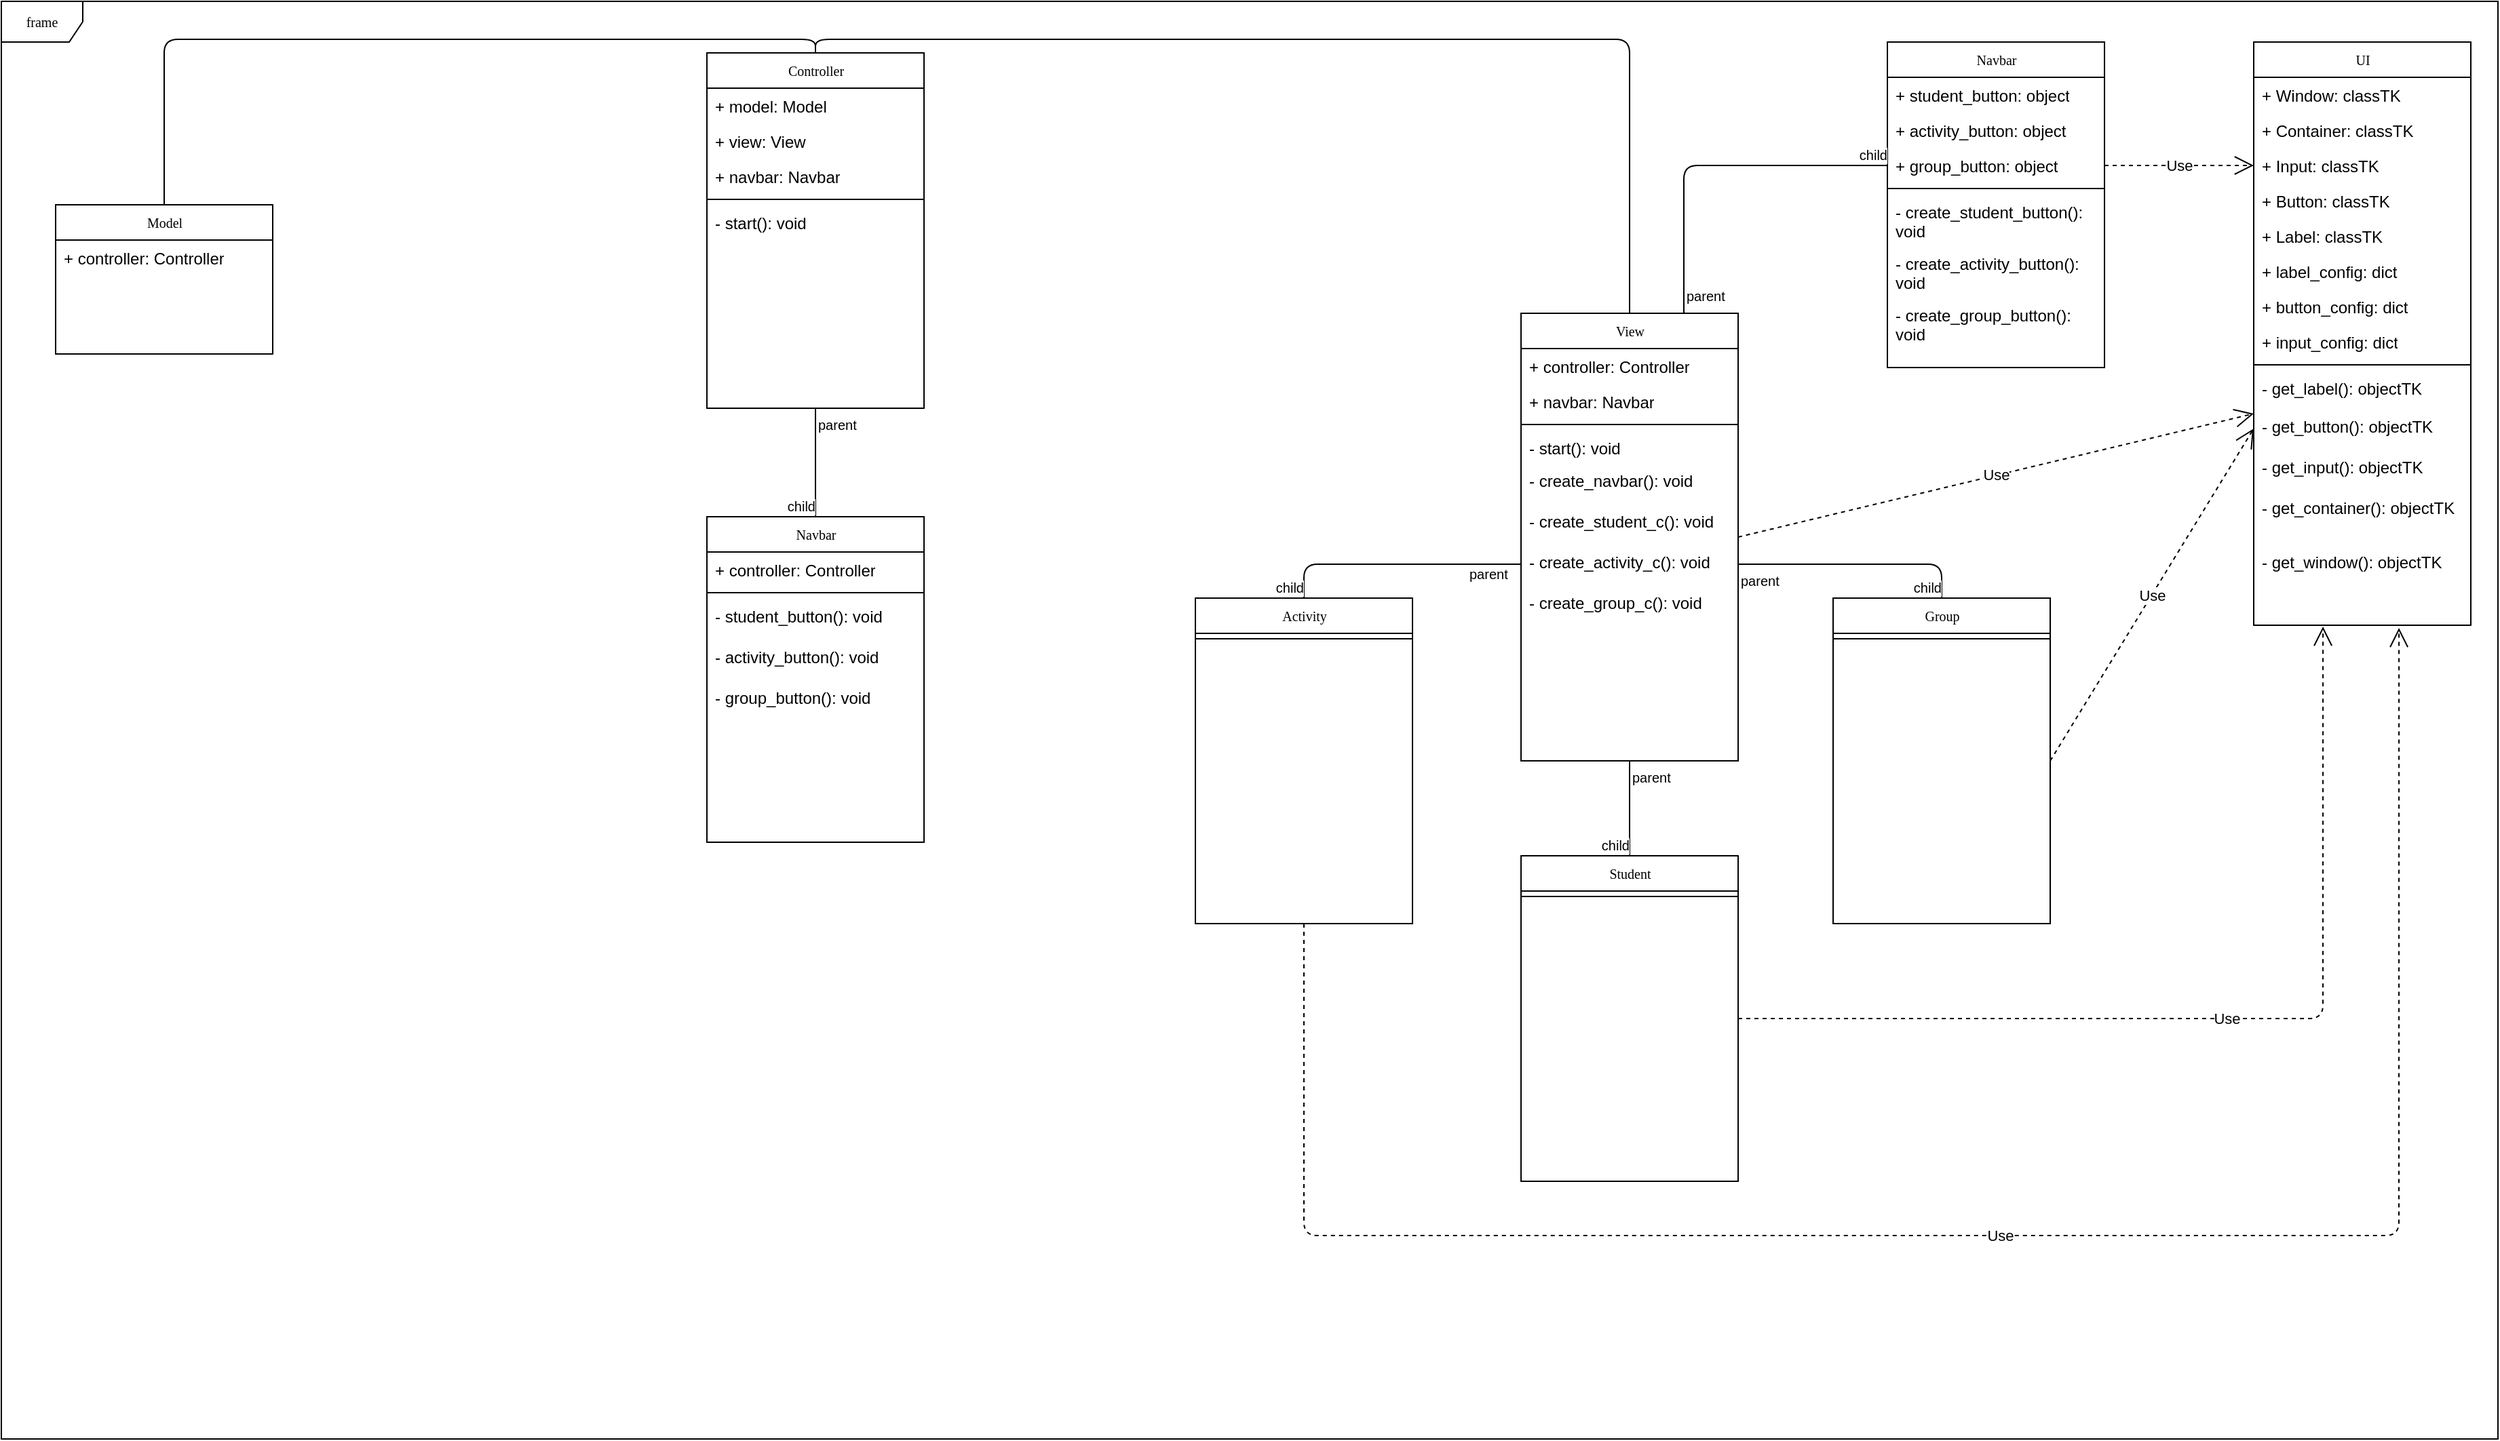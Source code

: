 <mxfile version="12.1.9" type="device" pages="1"><diagram name="Page-1" id="c4acf3e9-155e-7222-9cf6-157b1a14988f"><mxGraphModel dx="2103" dy="569" grid="1" gridSize="10" guides="1" tooltips="1" connect="1" arrows="1" fold="1" page="1" pageScale="1" pageWidth="850" pageHeight="1100" background="#ffffff" math="0" shadow="0"><root><mxCell id="0"/><mxCell id="1" parent="0"/><mxCell id="17acba5748e5396b-1" value="frame" style="shape=umlFrame;whiteSpace=wrap;html=1;rounded=0;shadow=0;comic=0;labelBackgroundColor=none;strokeColor=#000000;strokeWidth=1;fillColor=#ffffff;fontFamily=Verdana;fontSize=10;fontColor=#000000;align=center;" parent="1" vertex="1"><mxGeometry x="-40" y="20" width="1840" height="1060" as="geometry"/></mxCell><mxCell id="5d2195bd80daf111-40" style="edgeStyle=orthogonalEdgeStyle;rounded=0;html=1;dashed=1;labelBackgroundColor=none;startFill=0;endArrow=open;endFill=0;endSize=10;fontFamily=Verdana;fontSize=10;" parent="1" edge="1"><mxGeometry relative="1" as="geometry"><Array as="points"/><mxPoint x="730" y="814" as="sourcePoint"/></mxGeometry></mxCell><mxCell id="17acba5748e5396b-20" value="Controller" style="swimlane;html=1;fontStyle=0;childLayout=stackLayout;horizontal=1;startSize=26;fillColor=none;horizontalStack=0;resizeParent=1;resizeLast=0;collapsible=1;marginBottom=0;swimlaneFillColor=#ffffff;rounded=0;shadow=0;comic=0;labelBackgroundColor=none;strokeColor=#000000;strokeWidth=1;fontFamily=Verdana;fontSize=10;fontColor=#000000;align=center;" parent="1" vertex="1"><mxGeometry x="480" y="58" width="160" height="262" as="geometry"/></mxCell><mxCell id="17acba5748e5396b-21" value="&lt;div&gt;+ model: Model&lt;br&gt;&lt;/div&gt;" style="text;html=1;strokeColor=none;fillColor=none;align=left;verticalAlign=top;spacingLeft=4;spacingRight=4;whiteSpace=wrap;overflow=hidden;rotatable=0;points=[[0,0.5],[1,0.5]];portConstraint=eastwest;" parent="17acba5748e5396b-20" vertex="1"><mxGeometry y="26" width="160" height="26" as="geometry"/></mxCell><mxCell id="17acba5748e5396b-26" value="+ view: View" style="text;html=1;strokeColor=none;fillColor=none;align=left;verticalAlign=top;spacingLeft=4;spacingRight=4;whiteSpace=wrap;overflow=hidden;rotatable=0;points=[[0,0.5],[1,0.5]];portConstraint=eastwest;" parent="17acba5748e5396b-20" vertex="1"><mxGeometry y="52" width="160" height="26" as="geometry"/></mxCell><mxCell id="qhEBgegwpfxJRM2708Rf-50" value="+ navbar: Navbar" style="text;html=1;strokeColor=none;fillColor=none;align=left;verticalAlign=top;spacingLeft=4;spacingRight=4;whiteSpace=wrap;overflow=hidden;rotatable=0;points=[[0,0.5],[1,0.5]];portConstraint=eastwest;" vertex="1" parent="17acba5748e5396b-20"><mxGeometry y="78" width="160" height="26" as="geometry"/></mxCell><mxCell id="pQQsOYN_YkE37cN02pYI-5" value="" style="line;strokeWidth=1;fillColor=none;align=left;verticalAlign=middle;spacingTop=-1;spacingLeft=3;spacingRight=3;rotatable=0;labelPosition=right;points=[];portConstraint=eastwest;" parent="17acba5748e5396b-20" vertex="1"><mxGeometry y="104" width="160" height="8" as="geometry"/></mxCell><mxCell id="17acba5748e5396b-24" value="- start(): void" style="text;html=1;strokeColor=none;fillColor=none;align=left;verticalAlign=top;spacingLeft=4;spacingRight=4;whiteSpace=wrap;overflow=hidden;rotatable=0;points=[[0,0.5],[1,0.5]];portConstraint=eastwest;" parent="17acba5748e5396b-20" vertex="1"><mxGeometry y="112" width="160" height="26" as="geometry"/></mxCell><mxCell id="5d2195bd80daf111-41" style="edgeStyle=orthogonalEdgeStyle;rounded=0;html=1;dashed=1;labelBackgroundColor=none;startFill=0;endArrow=open;endFill=0;endSize=10;fontFamily=Verdana;fontSize=10;" parent="1" edge="1"><mxGeometry relative="1" as="geometry"><Array as="points"/><mxPoint x="730" y="603" as="sourcePoint"/></mxGeometry></mxCell><mxCell id="pQQsOYN_YkE37cN02pYI-1" value="Model" style="swimlane;html=1;fontStyle=0;childLayout=stackLayout;horizontal=1;startSize=26;fillColor=none;horizontalStack=0;resizeParent=1;resizeLast=0;collapsible=1;marginBottom=0;swimlaneFillColor=#ffffff;rounded=0;shadow=0;comic=0;labelBackgroundColor=none;strokeColor=#000000;strokeWidth=1;fontFamily=Verdana;fontSize=10;fontColor=#000000;align=center;" parent="1" vertex="1"><mxGeometry y="170" width="160" height="110" as="geometry"/></mxCell><mxCell id="pQQsOYN_YkE37cN02pYI-2" value="+ controller: Controller" style="text;html=1;strokeColor=none;fillColor=none;align=left;verticalAlign=top;spacingLeft=4;spacingRight=4;whiteSpace=wrap;overflow=hidden;rotatable=0;points=[[0,0.5],[1,0.5]];portConstraint=eastwest;" parent="pQQsOYN_YkE37cN02pYI-1" vertex="1"><mxGeometry y="26" width="160" height="26" as="geometry"/></mxCell><mxCell id="pQQsOYN_YkE37cN02pYI-6" value="View" style="swimlane;html=1;fontStyle=0;childLayout=stackLayout;horizontal=1;startSize=26;fillColor=none;horizontalStack=0;resizeParent=1;resizeLast=0;collapsible=1;marginBottom=0;swimlaneFillColor=#ffffff;rounded=0;shadow=0;comic=0;labelBackgroundColor=none;strokeColor=#000000;strokeWidth=1;fontFamily=Verdana;fontSize=10;fontColor=#000000;align=center;" parent="1" vertex="1"><mxGeometry x="1080" y="250" width="160" height="330" as="geometry"/></mxCell><mxCell id="pQQsOYN_YkE37cN02pYI-7" value="+ controller: Controller" style="text;html=1;strokeColor=none;fillColor=none;align=left;verticalAlign=top;spacingLeft=4;spacingRight=4;whiteSpace=wrap;overflow=hidden;rotatable=0;points=[[0,0.5],[1,0.5]];portConstraint=eastwest;" parent="pQQsOYN_YkE37cN02pYI-6" vertex="1"><mxGeometry y="26" width="160" height="26" as="geometry"/></mxCell><mxCell id="qhEBgegwpfxJRM2708Rf-30" value="+ navbar: Navbar" style="text;html=1;strokeColor=none;fillColor=none;align=left;verticalAlign=top;spacingLeft=4;spacingRight=4;whiteSpace=wrap;overflow=hidden;rotatable=0;points=[[0,0.5],[1,0.5]];portConstraint=eastwest;" vertex="1" parent="pQQsOYN_YkE37cN02pYI-6"><mxGeometry y="52" width="160" height="26" as="geometry"/></mxCell><mxCell id="qhEBgegwpfxJRM2708Rf-35" value="" style="line;strokeWidth=1;fillColor=none;align=left;verticalAlign=middle;spacingTop=-1;spacingLeft=3;spacingRight=3;rotatable=0;labelPosition=right;points=[];portConstraint=eastwest;" vertex="1" parent="pQQsOYN_YkE37cN02pYI-6"><mxGeometry y="78" width="160" height="8" as="geometry"/></mxCell><mxCell id="qhEBgegwpfxJRM2708Rf-36" value="- start(): void" style="text;html=1;strokeColor=none;fillColor=none;align=left;verticalAlign=top;spacingLeft=4;spacingRight=4;whiteSpace=wrap;overflow=hidden;rotatable=0;points=[[0,0.5],[1,0.5]];portConstraint=eastwest;" vertex="1" parent="pQQsOYN_YkE37cN02pYI-6"><mxGeometry y="86" width="160" height="24" as="geometry"/></mxCell><mxCell id="qhEBgegwpfxJRM2708Rf-31" value="- create_navbar(): void" style="text;html=1;strokeColor=none;fillColor=none;align=left;verticalAlign=top;spacingLeft=4;spacingRight=4;whiteSpace=wrap;overflow=hidden;rotatable=0;points=[[0,0.5],[1,0.5]];portConstraint=eastwest;" vertex="1" parent="pQQsOYN_YkE37cN02pYI-6"><mxGeometry y="110" width="160" height="30" as="geometry"/></mxCell><mxCell id="qhEBgegwpfxJRM2708Rf-80" value="- create_student_c(): void" style="text;html=1;strokeColor=none;fillColor=none;align=left;verticalAlign=top;spacingLeft=4;spacingRight=4;whiteSpace=wrap;overflow=hidden;rotatable=0;points=[[0,0.5],[1,0.5]];portConstraint=eastwest;" vertex="1" parent="pQQsOYN_YkE37cN02pYI-6"><mxGeometry y="140" width="160" height="30" as="geometry"/></mxCell><mxCell id="qhEBgegwpfxJRM2708Rf-77" value="- create_activity_c(): void" style="text;html=1;strokeColor=none;fillColor=none;align=left;verticalAlign=top;spacingLeft=4;spacingRight=4;whiteSpace=wrap;overflow=hidden;rotatable=0;points=[[0,0.5],[1,0.5]];portConstraint=eastwest;" vertex="1" parent="pQQsOYN_YkE37cN02pYI-6"><mxGeometry y="170" width="160" height="30" as="geometry"/></mxCell><mxCell id="qhEBgegwpfxJRM2708Rf-81" value="- create_group_c(): void" style="text;html=1;strokeColor=none;fillColor=none;align=left;verticalAlign=top;spacingLeft=4;spacingRight=4;whiteSpace=wrap;overflow=hidden;rotatable=0;points=[[0,0.5],[1,0.5]];portConstraint=eastwest;" vertex="1" parent="pQQsOYN_YkE37cN02pYI-6"><mxGeometry y="200" width="160" height="30" as="geometry"/></mxCell><mxCell id="pQQsOYN_YkE37cN02pYI-20" value="" style="endArrow=none;html=1;edgeStyle=orthogonalEdgeStyle;entryX=0.5;entryY=0;entryDx=0;entryDy=0;exitX=0.5;exitY=0;exitDx=0;exitDy=0;" parent="1" source="17acba5748e5396b-20" target="pQQsOYN_YkE37cN02pYI-1" edge="1"><mxGeometry relative="1" as="geometry"><mxPoint x="100" y="210" as="sourcePoint"/><mxPoint x="200" y="220" as="targetPoint"/></mxGeometry></mxCell><mxCell id="pQQsOYN_YkE37cN02pYI-23" value="" style="endArrow=none;html=1;edgeStyle=orthogonalEdgeStyle;exitX=0.5;exitY=0;exitDx=0;exitDy=0;entryX=0.5;entryY=0;entryDx=0;entryDy=0;" parent="1" source="17acba5748e5396b-20" target="pQQsOYN_YkE37cN02pYI-6" edge="1"><mxGeometry relative="1" as="geometry"><mxPoint x="170" y="200" as="sourcePoint"/><mxPoint x="330" y="200" as="targetPoint"/></mxGeometry></mxCell><mxCell id="qhEBgegwpfxJRM2708Rf-2" value="Navbar" style="swimlane;html=1;fontStyle=0;childLayout=stackLayout;horizontal=1;startSize=26;fillColor=none;horizontalStack=0;resizeParent=1;resizeLast=0;collapsible=1;marginBottom=0;swimlaneFillColor=#ffffff;rounded=0;shadow=0;comic=0;labelBackgroundColor=none;strokeColor=#000000;strokeWidth=1;fontFamily=Verdana;fontSize=10;fontColor=#000000;align=center;" vertex="1" parent="1"><mxGeometry x="1350" y="50" width="160" height="240" as="geometry"/></mxCell><mxCell id="qhEBgegwpfxJRM2708Rf-3" value="&lt;div&gt;+ student_button: object&lt;/div&gt;" style="text;html=1;strokeColor=none;fillColor=none;align=left;verticalAlign=top;spacingLeft=4;spacingRight=4;whiteSpace=wrap;overflow=hidden;rotatable=0;points=[[0,0.5],[1,0.5]];portConstraint=eastwest;" vertex="1" parent="qhEBgegwpfxJRM2708Rf-2"><mxGeometry y="26" width="160" height="26" as="geometry"/></mxCell><mxCell id="qhEBgegwpfxJRM2708Rf-4" value="&lt;div&gt;+ activity_button: object&lt;/div&gt;" style="text;html=1;strokeColor=none;fillColor=none;align=left;verticalAlign=top;spacingLeft=4;spacingRight=4;whiteSpace=wrap;overflow=hidden;rotatable=0;points=[[0,0.5],[1,0.5]];portConstraint=eastwest;" vertex="1" parent="qhEBgegwpfxJRM2708Rf-2"><mxGeometry y="52" width="160" height="26" as="geometry"/></mxCell><mxCell id="qhEBgegwpfxJRM2708Rf-5" value="&lt;div&gt;+ group_button: object&lt;/div&gt;" style="text;html=1;strokeColor=none;fillColor=none;align=left;verticalAlign=top;spacingLeft=4;spacingRight=4;whiteSpace=wrap;overflow=hidden;rotatable=0;points=[[0,0.5],[1,0.5]];portConstraint=eastwest;" vertex="1" parent="qhEBgegwpfxJRM2708Rf-2"><mxGeometry y="78" width="160" height="26" as="geometry"/></mxCell><mxCell id="qhEBgegwpfxJRM2708Rf-6" value="" style="line;strokeWidth=1;fillColor=none;align=left;verticalAlign=middle;spacingTop=-1;spacingLeft=3;spacingRight=3;rotatable=0;labelPosition=right;points=[];portConstraint=eastwest;" vertex="1" parent="qhEBgegwpfxJRM2708Rf-2"><mxGeometry y="104" width="160" height="8" as="geometry"/></mxCell><mxCell id="qhEBgegwpfxJRM2708Rf-7" value="- create_student_button(): void" style="text;html=1;strokeColor=none;fillColor=none;align=left;verticalAlign=top;spacingLeft=4;spacingRight=4;whiteSpace=wrap;overflow=hidden;rotatable=0;points=[[0,0.5],[1,0.5]];portConstraint=eastwest;" vertex="1" parent="qhEBgegwpfxJRM2708Rf-2"><mxGeometry y="112" width="160" height="38" as="geometry"/></mxCell><mxCell id="qhEBgegwpfxJRM2708Rf-8" value="- create_activity_button(): void" style="text;html=1;strokeColor=none;fillColor=none;align=left;verticalAlign=top;spacingLeft=4;spacingRight=4;whiteSpace=wrap;overflow=hidden;rotatable=0;points=[[0,0.5],[1,0.5]];portConstraint=eastwest;" vertex="1" parent="qhEBgegwpfxJRM2708Rf-2"><mxGeometry y="150" width="160" height="38" as="geometry"/></mxCell><mxCell id="qhEBgegwpfxJRM2708Rf-9" value="- create_group_button(): void" style="text;html=1;strokeColor=none;fillColor=none;align=left;verticalAlign=top;spacingLeft=4;spacingRight=4;whiteSpace=wrap;overflow=hidden;rotatable=0;points=[[0,0.5],[1,0.5]];portConstraint=eastwest;" vertex="1" parent="qhEBgegwpfxJRM2708Rf-2"><mxGeometry y="188" width="160" height="38" as="geometry"/></mxCell><mxCell id="qhEBgegwpfxJRM2708Rf-10" value="" style="endArrow=none;html=1;edgeStyle=orthogonalEdgeStyle;exitX=0.75;exitY=0;exitDx=0;exitDy=0;entryX=0;entryY=0.5;entryDx=0;entryDy=0;" edge="1" parent="1" source="pQQsOYN_YkE37cN02pYI-6" target="qhEBgegwpfxJRM2708Rf-5"><mxGeometry relative="1" as="geometry"><mxPoint x="370" y="300" as="sourcePoint"/><mxPoint x="530" y="300" as="targetPoint"/></mxGeometry></mxCell><mxCell id="qhEBgegwpfxJRM2708Rf-11" value="parent" style="resizable=0;html=1;align=left;verticalAlign=bottom;labelBackgroundColor=#ffffff;fontSize=10;" connectable="0" vertex="1" parent="qhEBgegwpfxJRM2708Rf-10"><mxGeometry x="-1" relative="1" as="geometry"><mxPoint y="-5" as="offset"/></mxGeometry></mxCell><mxCell id="qhEBgegwpfxJRM2708Rf-12" value="child" style="resizable=0;html=1;align=right;verticalAlign=bottom;labelBackgroundColor=#ffffff;fontSize=10;" connectable="0" vertex="1" parent="qhEBgegwpfxJRM2708Rf-10"><mxGeometry x="1" relative="1" as="geometry"/></mxCell><mxCell id="qhEBgegwpfxJRM2708Rf-13" value="UI" style="swimlane;html=1;fontStyle=0;childLayout=stackLayout;horizontal=1;startSize=26;fillColor=none;horizontalStack=0;resizeParent=1;resizeLast=0;collapsible=1;marginBottom=0;swimlaneFillColor=#ffffff;rounded=0;shadow=0;comic=0;labelBackgroundColor=none;strokeColor=#000000;strokeWidth=1;fontFamily=Verdana;fontSize=10;fontColor=#000000;align=center;" vertex="1" parent="1"><mxGeometry x="1620" y="50" width="160" height="430" as="geometry"/></mxCell><mxCell id="qhEBgegwpfxJRM2708Rf-14" value="+ Window: class&lt;span class=&quot;tlid-translation translation&quot; lang=&quot;en&quot;&gt;&lt;span title=&quot;&quot; class=&quot;&quot;&gt;TK&lt;/span&gt;&lt;/span&gt;" style="text;html=1;strokeColor=none;fillColor=none;align=left;verticalAlign=top;spacingLeft=4;spacingRight=4;whiteSpace=wrap;overflow=hidden;rotatable=0;points=[[0,0.5],[1,0.5]];portConstraint=eastwest;" vertex="1" parent="qhEBgegwpfxJRM2708Rf-13"><mxGeometry y="26" width="160" height="26" as="geometry"/></mxCell><mxCell id="qhEBgegwpfxJRM2708Rf-16" value="+ Container: class&lt;span class=&quot;tlid-translation translation&quot; lang=&quot;en&quot;&gt;&lt;span title=&quot;&quot; class=&quot;&quot;&gt;TK&lt;/span&gt;&lt;/span&gt;" style="text;html=1;strokeColor=none;fillColor=none;align=left;verticalAlign=top;spacingLeft=4;spacingRight=4;whiteSpace=wrap;overflow=hidden;rotatable=0;points=[[0,0.5],[1,0.5]];portConstraint=eastwest;" vertex="1" parent="qhEBgegwpfxJRM2708Rf-13"><mxGeometry y="52" width="160" height="26" as="geometry"/></mxCell><mxCell id="qhEBgegwpfxJRM2708Rf-15" value="+ Input: class&lt;span class=&quot;tlid-translation translation&quot; lang=&quot;en&quot;&gt;&lt;span title=&quot;&quot; class=&quot;&quot;&gt;TK&lt;/span&gt;&lt;/span&gt;" style="text;html=1;strokeColor=none;fillColor=none;align=left;verticalAlign=top;spacingLeft=4;spacingRight=4;whiteSpace=wrap;overflow=hidden;rotatable=0;points=[[0,0.5],[1,0.5]];portConstraint=eastwest;" vertex="1" parent="qhEBgegwpfxJRM2708Rf-13"><mxGeometry y="78" width="160" height="26" as="geometry"/></mxCell><mxCell id="qhEBgegwpfxJRM2708Rf-17" value="+ Button: class&lt;span class=&quot;tlid-translation translation&quot; lang=&quot;en&quot;&gt;&lt;span title=&quot;&quot; class=&quot;&quot;&gt;TK&lt;/span&gt;&lt;/span&gt;" style="text;html=1;strokeColor=none;fillColor=none;align=left;verticalAlign=top;spacingLeft=4;spacingRight=4;whiteSpace=wrap;overflow=hidden;rotatable=0;points=[[0,0.5],[1,0.5]];portConstraint=eastwest;" vertex="1" parent="qhEBgegwpfxJRM2708Rf-13"><mxGeometry y="104" width="160" height="26" as="geometry"/></mxCell><mxCell id="qhEBgegwpfxJRM2708Rf-18" value="+ Label: class&lt;span class=&quot;tlid-translation translation&quot; lang=&quot;en&quot;&gt;&lt;span title=&quot;&quot; class=&quot;&quot;&gt;TK&lt;/span&gt;&lt;/span&gt;" style="text;html=1;strokeColor=none;fillColor=none;align=left;verticalAlign=top;spacingLeft=4;spacingRight=4;whiteSpace=wrap;overflow=hidden;rotatable=0;points=[[0,0.5],[1,0.5]];portConstraint=eastwest;" vertex="1" parent="qhEBgegwpfxJRM2708Rf-13"><mxGeometry y="130" width="160" height="26" as="geometry"/></mxCell><mxCell id="qhEBgegwpfxJRM2708Rf-19" value="+ label_config: dict" style="text;html=1;strokeColor=none;fillColor=none;align=left;verticalAlign=top;spacingLeft=4;spacingRight=4;whiteSpace=wrap;overflow=hidden;rotatable=0;points=[[0,0.5],[1,0.5]];portConstraint=eastwest;" vertex="1" parent="qhEBgegwpfxJRM2708Rf-13"><mxGeometry y="156" width="160" height="26" as="geometry"/></mxCell><mxCell id="qhEBgegwpfxJRM2708Rf-20" value="+ button_config: dict" style="text;html=1;strokeColor=none;fillColor=none;align=left;verticalAlign=top;spacingLeft=4;spacingRight=4;whiteSpace=wrap;overflow=hidden;rotatable=0;points=[[0,0.5],[1,0.5]];portConstraint=eastwest;" vertex="1" parent="qhEBgegwpfxJRM2708Rf-13"><mxGeometry y="182" width="160" height="26" as="geometry"/></mxCell><mxCell id="qhEBgegwpfxJRM2708Rf-21" value="+ input_config: dict" style="text;html=1;strokeColor=none;fillColor=none;align=left;verticalAlign=top;spacingLeft=4;spacingRight=4;whiteSpace=wrap;overflow=hidden;rotatable=0;points=[[0,0.5],[1,0.5]];portConstraint=eastwest;" vertex="1" parent="qhEBgegwpfxJRM2708Rf-13"><mxGeometry y="208" width="160" height="26" as="geometry"/></mxCell><mxCell id="qhEBgegwpfxJRM2708Rf-22" value="" style="line;strokeWidth=1;fillColor=none;align=left;verticalAlign=middle;spacingTop=-1;spacingLeft=3;spacingRight=3;rotatable=0;labelPosition=right;points=[];portConstraint=eastwest;" vertex="1" parent="qhEBgegwpfxJRM2708Rf-13"><mxGeometry y="234" width="160" height="8" as="geometry"/></mxCell><mxCell id="qhEBgegwpfxJRM2708Rf-23" value="- get_label(): objectTK" style="text;html=1;strokeColor=none;fillColor=none;align=left;verticalAlign=top;spacingLeft=4;spacingRight=4;whiteSpace=wrap;overflow=hidden;rotatable=0;points=[[0,0.5],[1,0.5]];portConstraint=eastwest;" vertex="1" parent="qhEBgegwpfxJRM2708Rf-13"><mxGeometry y="242" width="160" height="28" as="geometry"/></mxCell><mxCell id="qhEBgegwpfxJRM2708Rf-24" value="- get_button(): objectTK" style="text;html=1;strokeColor=none;fillColor=none;align=left;verticalAlign=top;spacingLeft=4;spacingRight=4;whiteSpace=wrap;overflow=hidden;rotatable=0;points=[[0,0.5],[1,0.5]];portConstraint=eastwest;" vertex="1" parent="qhEBgegwpfxJRM2708Rf-13"><mxGeometry y="270" width="160" height="30" as="geometry"/></mxCell><mxCell id="qhEBgegwpfxJRM2708Rf-25" value="- get_input(): objectTK" style="text;html=1;strokeColor=none;fillColor=none;align=left;verticalAlign=top;spacingLeft=4;spacingRight=4;whiteSpace=wrap;overflow=hidden;rotatable=0;points=[[0,0.5],[1,0.5]];portConstraint=eastwest;" vertex="1" parent="qhEBgegwpfxJRM2708Rf-13"><mxGeometry y="300" width="160" height="30" as="geometry"/></mxCell><mxCell id="qhEBgegwpfxJRM2708Rf-26" value="- get_container(): objectTK" style="text;html=1;strokeColor=none;fillColor=none;align=left;verticalAlign=top;spacingLeft=4;spacingRight=4;whiteSpace=wrap;overflow=hidden;rotatable=0;points=[[0,0.5],[1,0.5]];portConstraint=eastwest;" vertex="1" parent="qhEBgegwpfxJRM2708Rf-13"><mxGeometry y="330" width="160" height="40" as="geometry"/></mxCell><mxCell id="qhEBgegwpfxJRM2708Rf-27" value="- get_window(): objectTK" style="text;html=1;strokeColor=none;fillColor=none;align=left;verticalAlign=top;spacingLeft=4;spacingRight=4;whiteSpace=wrap;overflow=hidden;rotatable=0;points=[[0,0.5],[1,0.5]];portConstraint=eastwest;" vertex="1" parent="qhEBgegwpfxJRM2708Rf-13"><mxGeometry y="370" width="160" height="60" as="geometry"/></mxCell><mxCell id="qhEBgegwpfxJRM2708Rf-28" value="Use" style="endArrow=open;endSize=12;dashed=1;html=1;exitX=1;exitY=0.5;exitDx=0;exitDy=0;entryX=0;entryY=0.133;entryDx=0;entryDy=0;entryPerimeter=0;" edge="1" parent="1" source="pQQsOYN_YkE37cN02pYI-6" target="qhEBgegwpfxJRM2708Rf-24"><mxGeometry width="160" relative="1" as="geometry"><mxPoint x="1030" y="400" as="sourcePoint"/><mxPoint x="1629" y="266" as="targetPoint"/></mxGeometry></mxCell><mxCell id="qhEBgegwpfxJRM2708Rf-29" value="Use" style="endArrow=open;endSize=12;dashed=1;html=1;exitX=1;exitY=0.5;exitDx=0;exitDy=0;entryX=0;entryY=0.5;entryDx=0;entryDy=0;" edge="1" parent="1" source="qhEBgegwpfxJRM2708Rf-5" target="qhEBgegwpfxJRM2708Rf-15"><mxGeometry width="160" relative="1" as="geometry"><mxPoint x="1400" y="175" as="sourcePoint"/><mxPoint x="1533.08" y="224" as="targetPoint"/></mxGeometry></mxCell><mxCell id="qhEBgegwpfxJRM2708Rf-37" value="Navbar" style="swimlane;html=1;fontStyle=0;childLayout=stackLayout;horizontal=1;startSize=26;fillColor=none;horizontalStack=0;resizeParent=1;resizeLast=0;collapsible=1;marginBottom=0;swimlaneFillColor=#ffffff;rounded=0;shadow=0;comic=0;labelBackgroundColor=none;strokeColor=#000000;strokeWidth=1;fontFamily=Verdana;fontSize=10;fontColor=#000000;align=center;" vertex="1" parent="1"><mxGeometry x="480" y="400" width="160" height="240" as="geometry"/></mxCell><mxCell id="qhEBgegwpfxJRM2708Rf-38" value="&lt;div&gt;+ controller: Controller&lt;/div&gt;" style="text;html=1;strokeColor=none;fillColor=none;align=left;verticalAlign=top;spacingLeft=4;spacingRight=4;whiteSpace=wrap;overflow=hidden;rotatable=0;points=[[0,0.5],[1,0.5]];portConstraint=eastwest;" vertex="1" parent="qhEBgegwpfxJRM2708Rf-37"><mxGeometry y="26" width="160" height="26" as="geometry"/></mxCell><mxCell id="qhEBgegwpfxJRM2708Rf-41" value="" style="line;strokeWidth=1;fillColor=none;align=left;verticalAlign=middle;spacingTop=-1;spacingLeft=3;spacingRight=3;rotatable=0;labelPosition=right;points=[];portConstraint=eastwest;" vertex="1" parent="qhEBgegwpfxJRM2708Rf-37"><mxGeometry y="52" width="160" height="8" as="geometry"/></mxCell><mxCell id="qhEBgegwpfxJRM2708Rf-42" value="- student_button(): void" style="text;html=1;strokeColor=none;fillColor=none;align=left;verticalAlign=top;spacingLeft=4;spacingRight=4;whiteSpace=wrap;overflow=hidden;rotatable=0;points=[[0,0.5],[1,0.5]];portConstraint=eastwest;" vertex="1" parent="qhEBgegwpfxJRM2708Rf-37"><mxGeometry y="60" width="160" height="30" as="geometry"/></mxCell><mxCell id="qhEBgegwpfxJRM2708Rf-48" value="- activity_button(): void" style="text;html=1;strokeColor=none;fillColor=none;align=left;verticalAlign=top;spacingLeft=4;spacingRight=4;whiteSpace=wrap;overflow=hidden;rotatable=0;points=[[0,0.5],[1,0.5]];portConstraint=eastwest;" vertex="1" parent="qhEBgegwpfxJRM2708Rf-37"><mxGeometry y="90" width="160" height="30" as="geometry"/></mxCell><mxCell id="qhEBgegwpfxJRM2708Rf-49" value="- group_button(): void" style="text;html=1;strokeColor=none;fillColor=none;align=left;verticalAlign=top;spacingLeft=4;spacingRight=4;whiteSpace=wrap;overflow=hidden;rotatable=0;points=[[0,0.5],[1,0.5]];portConstraint=eastwest;" vertex="1" parent="qhEBgegwpfxJRM2708Rf-37"><mxGeometry y="120" width="160" height="30" as="geometry"/></mxCell><mxCell id="qhEBgegwpfxJRM2708Rf-45" value="" style="endArrow=none;html=1;edgeStyle=orthogonalEdgeStyle;exitX=0.5;exitY=1;exitDx=0;exitDy=0;entryX=0.5;entryY=0;entryDx=0;entryDy=0;" edge="1" parent="1" source="17acba5748e5396b-20" target="qhEBgegwpfxJRM2708Rf-37"><mxGeometry relative="1" as="geometry"><mxPoint x="1070" y="330" as="sourcePoint"/><mxPoint x="1070" y="410" as="targetPoint"/></mxGeometry></mxCell><mxCell id="qhEBgegwpfxJRM2708Rf-46" value="parent" style="resizable=0;html=1;align=left;verticalAlign=bottom;labelBackgroundColor=#ffffff;fontSize=10;" connectable="0" vertex="1" parent="qhEBgegwpfxJRM2708Rf-45"><mxGeometry x="-1" relative="1" as="geometry"><mxPoint y="20" as="offset"/></mxGeometry></mxCell><mxCell id="qhEBgegwpfxJRM2708Rf-47" value="child" style="resizable=0;html=1;align=right;verticalAlign=bottom;labelBackgroundColor=#ffffff;fontSize=10;" connectable="0" vertex="1" parent="qhEBgegwpfxJRM2708Rf-45"><mxGeometry x="1" relative="1" as="geometry"/></mxCell><mxCell id="qhEBgegwpfxJRM2708Rf-51" value="&lt;div&gt;Group&lt;/div&gt;" style="swimlane;html=1;fontStyle=0;childLayout=stackLayout;horizontal=1;startSize=26;fillColor=none;horizontalStack=0;resizeParent=1;resizeLast=0;collapsible=1;marginBottom=0;swimlaneFillColor=#ffffff;rounded=0;shadow=0;comic=0;labelBackgroundColor=none;strokeColor=#000000;strokeWidth=1;fontFamily=Verdana;fontSize=10;fontColor=#000000;align=center;" vertex="1" parent="1"><mxGeometry x="1310" y="460" width="160" height="240" as="geometry"/></mxCell><mxCell id="qhEBgegwpfxJRM2708Rf-55" value="" style="line;strokeWidth=1;fillColor=none;align=left;verticalAlign=middle;spacingTop=-1;spacingLeft=3;spacingRight=3;rotatable=0;labelPosition=right;points=[];portConstraint=eastwest;" vertex="1" parent="qhEBgegwpfxJRM2708Rf-51"><mxGeometry y="26" width="160" height="8" as="geometry"/></mxCell><mxCell id="qhEBgegwpfxJRM2708Rf-59" value="" style="endArrow=none;html=1;edgeStyle=orthogonalEdgeStyle;entryX=0.5;entryY=0;entryDx=0;entryDy=0;exitX=1;exitY=0.5;exitDx=0;exitDy=0;" edge="1" parent="1" source="qhEBgegwpfxJRM2708Rf-77" target="qhEBgegwpfxJRM2708Rf-51"><mxGeometry relative="1" as="geometry"><mxPoint x="1240" y="490" as="sourcePoint"/><mxPoint x="1320" y="350" as="targetPoint"/></mxGeometry></mxCell><mxCell id="qhEBgegwpfxJRM2708Rf-60" value="parent" style="resizable=0;html=1;align=left;verticalAlign=bottom;labelBackgroundColor=#ffffff;fontSize=10;" connectable="0" vertex="1" parent="qhEBgegwpfxJRM2708Rf-59"><mxGeometry x="-1" relative="1" as="geometry"><mxPoint y="20" as="offset"/></mxGeometry></mxCell><mxCell id="qhEBgegwpfxJRM2708Rf-61" value="child" style="resizable=0;html=1;align=right;verticalAlign=bottom;labelBackgroundColor=#ffffff;fontSize=10;" connectable="0" vertex="1" parent="qhEBgegwpfxJRM2708Rf-59"><mxGeometry x="1" relative="1" as="geometry"/></mxCell><mxCell id="qhEBgegwpfxJRM2708Rf-62" value="Student" style="swimlane;html=1;fontStyle=0;childLayout=stackLayout;horizontal=1;startSize=26;fillColor=none;horizontalStack=0;resizeParent=1;resizeLast=0;collapsible=1;marginBottom=0;swimlaneFillColor=#ffffff;rounded=0;shadow=0;comic=0;labelBackgroundColor=none;strokeColor=#000000;strokeWidth=1;fontFamily=Verdana;fontSize=10;fontColor=#000000;align=center;" vertex="1" parent="1"><mxGeometry x="1080" y="650" width="160" height="240" as="geometry"/></mxCell><mxCell id="qhEBgegwpfxJRM2708Rf-63" value="" style="line;strokeWidth=1;fillColor=none;align=left;verticalAlign=middle;spacingTop=-1;spacingLeft=3;spacingRight=3;rotatable=0;labelPosition=right;points=[];portConstraint=eastwest;" vertex="1" parent="qhEBgegwpfxJRM2708Rf-62"><mxGeometry y="26" width="160" height="8" as="geometry"/></mxCell><mxCell id="qhEBgegwpfxJRM2708Rf-64" value="" style="endArrow=none;html=1;edgeStyle=orthogonalEdgeStyle;exitX=0.5;exitY=1;exitDx=0;exitDy=0;entryX=0.5;entryY=0;entryDx=0;entryDy=0;" edge="1" parent="1" source="pQQsOYN_YkE37cN02pYI-6" target="qhEBgegwpfxJRM2708Rf-62"><mxGeometry relative="1" as="geometry"><mxPoint x="1360" y="360" as="sourcePoint"/><mxPoint x="1580" y="570" as="targetPoint"/></mxGeometry></mxCell><mxCell id="qhEBgegwpfxJRM2708Rf-65" value="parent" style="resizable=0;html=1;align=left;verticalAlign=bottom;labelBackgroundColor=#ffffff;fontSize=10;" connectable="0" vertex="1" parent="qhEBgegwpfxJRM2708Rf-64"><mxGeometry x="-1" relative="1" as="geometry"><mxPoint y="20" as="offset"/></mxGeometry></mxCell><mxCell id="qhEBgegwpfxJRM2708Rf-66" value="child" style="resizable=0;html=1;align=right;verticalAlign=bottom;labelBackgroundColor=#ffffff;fontSize=10;" connectable="0" vertex="1" parent="qhEBgegwpfxJRM2708Rf-64"><mxGeometry x="1" relative="1" as="geometry"/></mxCell><mxCell id="qhEBgegwpfxJRM2708Rf-67" value="Activity" style="swimlane;html=1;fontStyle=0;childLayout=stackLayout;horizontal=1;startSize=26;fillColor=none;horizontalStack=0;resizeParent=1;resizeLast=0;collapsible=1;marginBottom=0;swimlaneFillColor=#ffffff;rounded=0;shadow=0;comic=0;labelBackgroundColor=none;strokeColor=#000000;strokeWidth=1;fontFamily=Verdana;fontSize=10;fontColor=#000000;align=center;" vertex="1" parent="1"><mxGeometry x="840" y="460" width="160" height="240" as="geometry"/></mxCell><mxCell id="qhEBgegwpfxJRM2708Rf-68" value="" style="line;strokeWidth=1;fillColor=none;align=left;verticalAlign=middle;spacingTop=-1;spacingLeft=3;spacingRight=3;rotatable=0;labelPosition=right;points=[];portConstraint=eastwest;" vertex="1" parent="qhEBgegwpfxJRM2708Rf-67"><mxGeometry y="26" width="160" height="8" as="geometry"/></mxCell><mxCell id="qhEBgegwpfxJRM2708Rf-71" value="" style="endArrow=none;html=1;edgeStyle=orthogonalEdgeStyle;exitX=0;exitY=0.5;exitDx=0;exitDy=0;entryX=0.5;entryY=0;entryDx=0;entryDy=0;" edge="1" parent="1" source="qhEBgegwpfxJRM2708Rf-77" target="qhEBgegwpfxJRM2708Rf-67"><mxGeometry relative="1" as="geometry"><mxPoint x="1210" y="410" as="sourcePoint"/><mxPoint x="1370" y="490" as="targetPoint"/></mxGeometry></mxCell><mxCell id="qhEBgegwpfxJRM2708Rf-72" value="parent" style="resizable=0;html=1;align=left;verticalAlign=bottom;labelBackgroundColor=#ffffff;fontSize=10;" connectable="0" vertex="1" parent="qhEBgegwpfxJRM2708Rf-71"><mxGeometry x="-1" relative="1" as="geometry"><mxPoint x="-40" y="15" as="offset"/></mxGeometry></mxCell><mxCell id="qhEBgegwpfxJRM2708Rf-73" value="child" style="resizable=0;html=1;align=right;verticalAlign=bottom;labelBackgroundColor=#ffffff;fontSize=10;" connectable="0" vertex="1" parent="qhEBgegwpfxJRM2708Rf-71"><mxGeometry x="1" relative="1" as="geometry"/></mxCell><mxCell id="qhEBgegwpfxJRM2708Rf-74" value="Use" style="endArrow=open;endSize=12;dashed=1;html=1;exitX=1;exitY=0.5;exitDx=0;exitDy=0;entryX=0;entryY=0.5;entryDx=0;entryDy=0;" edge="1" parent="1" source="qhEBgegwpfxJRM2708Rf-51" target="qhEBgegwpfxJRM2708Rf-24"><mxGeometry width="160" relative="1" as="geometry"><mxPoint x="1250" y="335" as="sourcePoint"/><mxPoint x="1630" y="333.99" as="targetPoint"/></mxGeometry></mxCell><mxCell id="qhEBgegwpfxJRM2708Rf-75" value="Use" style="endArrow=open;endSize=12;dashed=1;html=1;entryX=0.319;entryY=1.017;entryDx=0;entryDy=0;entryPerimeter=0;exitX=1;exitY=0.5;exitDx=0;exitDy=0;" edge="1" parent="1" source="qhEBgegwpfxJRM2708Rf-62" target="qhEBgegwpfxJRM2708Rf-27"><mxGeometry width="160" relative="1" as="geometry"><mxPoint x="1160" y="890" as="sourcePoint"/><mxPoint x="1670" y="490" as="targetPoint"/><Array as="points"><mxPoint x="1671" y="770"/></Array></mxGeometry></mxCell><mxCell id="qhEBgegwpfxJRM2708Rf-76" value="Use" style="endArrow=open;endSize=12;dashed=1;html=1;exitX=0.5;exitY=1;exitDx=0;exitDy=0;entryX=0.669;entryY=1.033;entryDx=0;entryDy=0;entryPerimeter=0;" edge="1" parent="1" source="qhEBgegwpfxJRM2708Rf-67" target="qhEBgegwpfxJRM2708Rf-27"><mxGeometry width="160" relative="1" as="geometry"><mxPoint x="1170" y="730" as="sourcePoint"/><mxPoint x="1730" y="470" as="targetPoint"/><Array as="points"><mxPoint x="920" y="930"/><mxPoint x="1727" y="930"/></Array></mxGeometry></mxCell></root></mxGraphModel></diagram></mxfile>